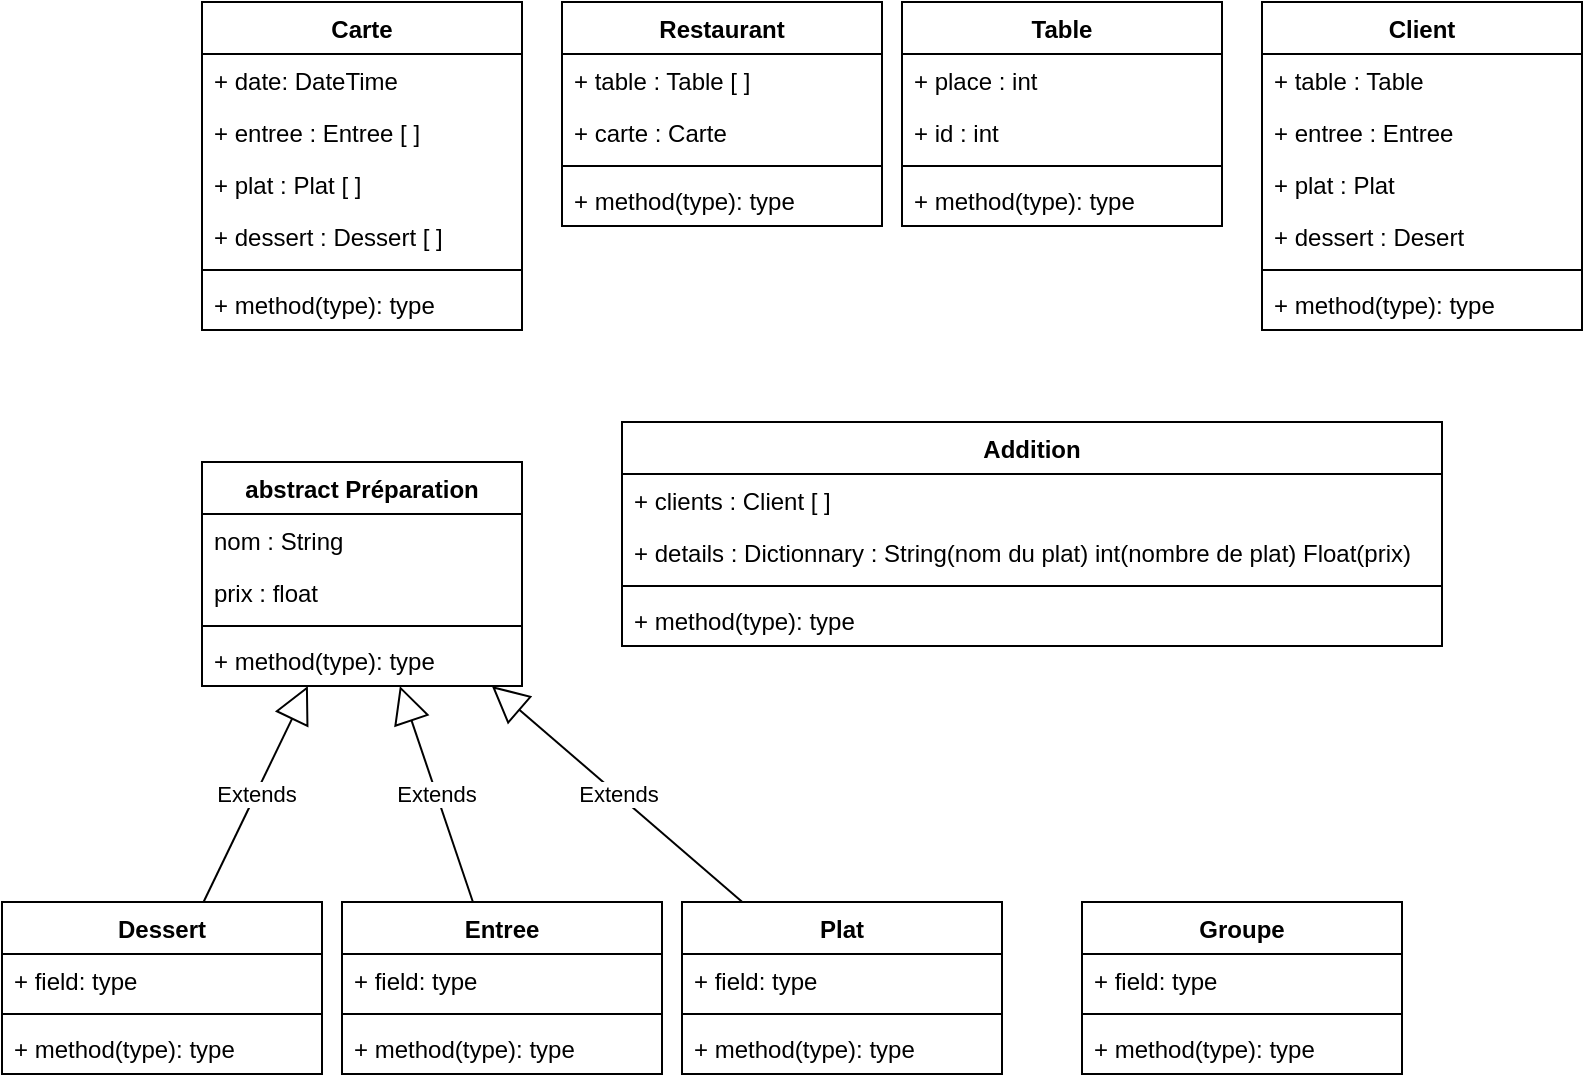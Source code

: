 <mxfile version="16.5.1" type="device"><diagram id="kqkF-JTzi5ZAUkUcQvdA" name="Page-1"><mxGraphModel dx="1102" dy="865" grid="1" gridSize="10" guides="1" tooltips="1" connect="1" arrows="1" fold="1" page="1" pageScale="1" pageWidth="827" pageHeight="1169" math="0" shadow="0"><root><mxCell id="0"/><mxCell id="1" parent="0"/><mxCell id="qxUEewkK5aeRuEl9D1YG-1" value="Restaurant" style="swimlane;fontStyle=1;align=center;verticalAlign=top;childLayout=stackLayout;horizontal=1;startSize=26;horizontalStack=0;resizeParent=1;resizeParentMax=0;resizeLast=0;collapsible=1;marginBottom=0;" vertex="1" parent="1"><mxGeometry x="290" y="30" width="160" height="112" as="geometry"/></mxCell><mxCell id="qxUEewkK5aeRuEl9D1YG-2" value="+ table : Table [ ]&#10;" style="text;strokeColor=none;fillColor=none;align=left;verticalAlign=top;spacingLeft=4;spacingRight=4;overflow=hidden;rotatable=0;points=[[0,0.5],[1,0.5]];portConstraint=eastwest;" vertex="1" parent="qxUEewkK5aeRuEl9D1YG-1"><mxGeometry y="26" width="160" height="26" as="geometry"/></mxCell><mxCell id="qxUEewkK5aeRuEl9D1YG-28" value="+ carte : Carte" style="text;strokeColor=none;fillColor=none;align=left;verticalAlign=top;spacingLeft=4;spacingRight=4;overflow=hidden;rotatable=0;points=[[0,0.5],[1,0.5]];portConstraint=eastwest;" vertex="1" parent="qxUEewkK5aeRuEl9D1YG-1"><mxGeometry y="52" width="160" height="26" as="geometry"/></mxCell><mxCell id="qxUEewkK5aeRuEl9D1YG-3" value="" style="line;strokeWidth=1;fillColor=none;align=left;verticalAlign=middle;spacingTop=-1;spacingLeft=3;spacingRight=3;rotatable=0;labelPosition=right;points=[];portConstraint=eastwest;" vertex="1" parent="qxUEewkK5aeRuEl9D1YG-1"><mxGeometry y="78" width="160" height="8" as="geometry"/></mxCell><mxCell id="qxUEewkK5aeRuEl9D1YG-4" value="+ method(type): type" style="text;strokeColor=none;fillColor=none;align=left;verticalAlign=top;spacingLeft=4;spacingRight=4;overflow=hidden;rotatable=0;points=[[0,0.5],[1,0.5]];portConstraint=eastwest;" vertex="1" parent="qxUEewkK5aeRuEl9D1YG-1"><mxGeometry y="86" width="160" height="26" as="geometry"/></mxCell><mxCell id="qxUEewkK5aeRuEl9D1YG-5" value="Table" style="swimlane;fontStyle=1;align=center;verticalAlign=top;childLayout=stackLayout;horizontal=1;startSize=26;horizontalStack=0;resizeParent=1;resizeParentMax=0;resizeLast=0;collapsible=1;marginBottom=0;" vertex="1" parent="1"><mxGeometry x="460" y="30" width="160" height="112" as="geometry"/></mxCell><mxCell id="qxUEewkK5aeRuEl9D1YG-6" value="+ place : int" style="text;strokeColor=none;fillColor=none;align=left;verticalAlign=top;spacingLeft=4;spacingRight=4;overflow=hidden;rotatable=0;points=[[0,0.5],[1,0.5]];portConstraint=eastwest;" vertex="1" parent="qxUEewkK5aeRuEl9D1YG-5"><mxGeometry y="26" width="160" height="26" as="geometry"/></mxCell><mxCell id="qxUEewkK5aeRuEl9D1YG-14" value="+ id : int" style="text;strokeColor=none;fillColor=none;align=left;verticalAlign=top;spacingLeft=4;spacingRight=4;overflow=hidden;rotatable=0;points=[[0,0.5],[1,0.5]];portConstraint=eastwest;" vertex="1" parent="qxUEewkK5aeRuEl9D1YG-5"><mxGeometry y="52" width="160" height="26" as="geometry"/></mxCell><mxCell id="qxUEewkK5aeRuEl9D1YG-7" value="" style="line;strokeWidth=1;fillColor=none;align=left;verticalAlign=middle;spacingTop=-1;spacingLeft=3;spacingRight=3;rotatable=0;labelPosition=right;points=[];portConstraint=eastwest;" vertex="1" parent="qxUEewkK5aeRuEl9D1YG-5"><mxGeometry y="78" width="160" height="8" as="geometry"/></mxCell><mxCell id="qxUEewkK5aeRuEl9D1YG-8" value="+ method(type): type" style="text;strokeColor=none;fillColor=none;align=left;verticalAlign=top;spacingLeft=4;spacingRight=4;overflow=hidden;rotatable=0;points=[[0,0.5],[1,0.5]];portConstraint=eastwest;" vertex="1" parent="qxUEewkK5aeRuEl9D1YG-5"><mxGeometry y="86" width="160" height="26" as="geometry"/></mxCell><mxCell id="qxUEewkK5aeRuEl9D1YG-9" value="Carte&#10;" style="swimlane;fontStyle=1;align=center;verticalAlign=top;childLayout=stackLayout;horizontal=1;startSize=26;horizontalStack=0;resizeParent=1;resizeParentMax=0;resizeLast=0;collapsible=1;marginBottom=0;" vertex="1" parent="1"><mxGeometry x="110" y="30" width="160" height="164" as="geometry"/></mxCell><mxCell id="qxUEewkK5aeRuEl9D1YG-10" value="+ date: DateTime" style="text;strokeColor=none;fillColor=none;align=left;verticalAlign=top;spacingLeft=4;spacingRight=4;overflow=hidden;rotatable=0;points=[[0,0.5],[1,0.5]];portConstraint=eastwest;" vertex="1" parent="qxUEewkK5aeRuEl9D1YG-9"><mxGeometry y="26" width="160" height="26" as="geometry"/></mxCell><mxCell id="qxUEewkK5aeRuEl9D1YG-29" value="+ entree : Entree [ ]" style="text;strokeColor=none;fillColor=none;align=left;verticalAlign=top;spacingLeft=4;spacingRight=4;overflow=hidden;rotatable=0;points=[[0,0.5],[1,0.5]];portConstraint=eastwest;" vertex="1" parent="qxUEewkK5aeRuEl9D1YG-9"><mxGeometry y="52" width="160" height="26" as="geometry"/></mxCell><mxCell id="qxUEewkK5aeRuEl9D1YG-30" value="+ plat : Plat [ ]" style="text;strokeColor=none;fillColor=none;align=left;verticalAlign=top;spacingLeft=4;spacingRight=4;overflow=hidden;rotatable=0;points=[[0,0.5],[1,0.5]];portConstraint=eastwest;" vertex="1" parent="qxUEewkK5aeRuEl9D1YG-9"><mxGeometry y="78" width="160" height="26" as="geometry"/></mxCell><mxCell id="qxUEewkK5aeRuEl9D1YG-31" value="+ dessert : Dessert [ ]" style="text;strokeColor=none;fillColor=none;align=left;verticalAlign=top;spacingLeft=4;spacingRight=4;overflow=hidden;rotatable=0;points=[[0,0.5],[1,0.5]];portConstraint=eastwest;" vertex="1" parent="qxUEewkK5aeRuEl9D1YG-9"><mxGeometry y="104" width="160" height="26" as="geometry"/></mxCell><mxCell id="qxUEewkK5aeRuEl9D1YG-11" value="" style="line;strokeWidth=1;fillColor=none;align=left;verticalAlign=middle;spacingTop=-1;spacingLeft=3;spacingRight=3;rotatable=0;labelPosition=right;points=[];portConstraint=eastwest;" vertex="1" parent="qxUEewkK5aeRuEl9D1YG-9"><mxGeometry y="130" width="160" height="8" as="geometry"/></mxCell><mxCell id="qxUEewkK5aeRuEl9D1YG-12" value="+ method(type): type" style="text;strokeColor=none;fillColor=none;align=left;verticalAlign=top;spacingLeft=4;spacingRight=4;overflow=hidden;rotatable=0;points=[[0,0.5],[1,0.5]];portConstraint=eastwest;" vertex="1" parent="qxUEewkK5aeRuEl9D1YG-9"><mxGeometry y="138" width="160" height="26" as="geometry"/></mxCell><mxCell id="qxUEewkK5aeRuEl9D1YG-32" value="abstract Préparation" style="swimlane;fontStyle=1;align=center;verticalAlign=top;childLayout=stackLayout;horizontal=1;startSize=26;horizontalStack=0;resizeParent=1;resizeParentMax=0;resizeLast=0;collapsible=1;marginBottom=0;" vertex="1" parent="1"><mxGeometry x="110" y="260" width="160" height="112" as="geometry"/></mxCell><mxCell id="qxUEewkK5aeRuEl9D1YG-33" value="nom : String" style="text;strokeColor=none;fillColor=none;align=left;verticalAlign=top;spacingLeft=4;spacingRight=4;overflow=hidden;rotatable=0;points=[[0,0.5],[1,0.5]];portConstraint=eastwest;" vertex="1" parent="qxUEewkK5aeRuEl9D1YG-32"><mxGeometry y="26" width="160" height="26" as="geometry"/></mxCell><mxCell id="qxUEewkK5aeRuEl9D1YG-36" value="prix : float" style="text;strokeColor=none;fillColor=none;align=left;verticalAlign=top;spacingLeft=4;spacingRight=4;overflow=hidden;rotatable=0;points=[[0,0.5],[1,0.5]];portConstraint=eastwest;" vertex="1" parent="qxUEewkK5aeRuEl9D1YG-32"><mxGeometry y="52" width="160" height="26" as="geometry"/></mxCell><mxCell id="qxUEewkK5aeRuEl9D1YG-34" value="" style="line;strokeWidth=1;fillColor=none;align=left;verticalAlign=middle;spacingTop=-1;spacingLeft=3;spacingRight=3;rotatable=0;labelPosition=right;points=[];portConstraint=eastwest;" vertex="1" parent="qxUEewkK5aeRuEl9D1YG-32"><mxGeometry y="78" width="160" height="8" as="geometry"/></mxCell><mxCell id="qxUEewkK5aeRuEl9D1YG-35" value="+ method(type): type" style="text;strokeColor=none;fillColor=none;align=left;verticalAlign=top;spacingLeft=4;spacingRight=4;overflow=hidden;rotatable=0;points=[[0,0.5],[1,0.5]];portConstraint=eastwest;" vertex="1" parent="qxUEewkK5aeRuEl9D1YG-32"><mxGeometry y="86" width="160" height="26" as="geometry"/></mxCell><mxCell id="qxUEewkK5aeRuEl9D1YG-37" value="Client" style="swimlane;fontStyle=1;align=center;verticalAlign=top;childLayout=stackLayout;horizontal=1;startSize=26;horizontalStack=0;resizeParent=1;resizeParentMax=0;resizeLast=0;collapsible=1;marginBottom=0;" vertex="1" parent="1"><mxGeometry x="640" y="30" width="160" height="164" as="geometry"/></mxCell><mxCell id="qxUEewkK5aeRuEl9D1YG-38" value="+ table : Table" style="text;strokeColor=none;fillColor=none;align=left;verticalAlign=top;spacingLeft=4;spacingRight=4;overflow=hidden;rotatable=0;points=[[0,0.5],[1,0.5]];portConstraint=eastwest;" vertex="1" parent="qxUEewkK5aeRuEl9D1YG-37"><mxGeometry y="26" width="160" height="26" as="geometry"/></mxCell><mxCell id="qxUEewkK5aeRuEl9D1YG-41" value="+ entree : Entree" style="text;strokeColor=none;fillColor=none;align=left;verticalAlign=top;spacingLeft=4;spacingRight=4;overflow=hidden;rotatable=0;points=[[0,0.5],[1,0.5]];portConstraint=eastwest;" vertex="1" parent="qxUEewkK5aeRuEl9D1YG-37"><mxGeometry y="52" width="160" height="26" as="geometry"/></mxCell><mxCell id="qxUEewkK5aeRuEl9D1YG-42" value="+ plat : Plat" style="text;strokeColor=none;fillColor=none;align=left;verticalAlign=top;spacingLeft=4;spacingRight=4;overflow=hidden;rotatable=0;points=[[0,0.5],[1,0.5]];portConstraint=eastwest;" vertex="1" parent="qxUEewkK5aeRuEl9D1YG-37"><mxGeometry y="78" width="160" height="26" as="geometry"/></mxCell><mxCell id="qxUEewkK5aeRuEl9D1YG-43" value="+ dessert : Desert" style="text;strokeColor=none;fillColor=none;align=left;verticalAlign=top;spacingLeft=4;spacingRight=4;overflow=hidden;rotatable=0;points=[[0,0.5],[1,0.5]];portConstraint=eastwest;" vertex="1" parent="qxUEewkK5aeRuEl9D1YG-37"><mxGeometry y="104" width="160" height="26" as="geometry"/></mxCell><mxCell id="qxUEewkK5aeRuEl9D1YG-39" value="" style="line;strokeWidth=1;fillColor=none;align=left;verticalAlign=middle;spacingTop=-1;spacingLeft=3;spacingRight=3;rotatable=0;labelPosition=right;points=[];portConstraint=eastwest;" vertex="1" parent="qxUEewkK5aeRuEl9D1YG-37"><mxGeometry y="130" width="160" height="8" as="geometry"/></mxCell><mxCell id="qxUEewkK5aeRuEl9D1YG-40" value="+ method(type): type" style="text;strokeColor=none;fillColor=none;align=left;verticalAlign=top;spacingLeft=4;spacingRight=4;overflow=hidden;rotatable=0;points=[[0,0.5],[1,0.5]];portConstraint=eastwest;" vertex="1" parent="qxUEewkK5aeRuEl9D1YG-37"><mxGeometry y="138" width="160" height="26" as="geometry"/></mxCell><mxCell id="qxUEewkK5aeRuEl9D1YG-48" value="Groupe" style="swimlane;fontStyle=1;align=center;verticalAlign=top;childLayout=stackLayout;horizontal=1;startSize=26;horizontalStack=0;resizeParent=1;resizeParentMax=0;resizeLast=0;collapsible=1;marginBottom=0;" vertex="1" parent="1"><mxGeometry x="550" y="480" width="160" height="86" as="geometry"/></mxCell><mxCell id="qxUEewkK5aeRuEl9D1YG-49" value="+ field: type" style="text;strokeColor=none;fillColor=none;align=left;verticalAlign=top;spacingLeft=4;spacingRight=4;overflow=hidden;rotatable=0;points=[[0,0.5],[1,0.5]];portConstraint=eastwest;" vertex="1" parent="qxUEewkK5aeRuEl9D1YG-48"><mxGeometry y="26" width="160" height="26" as="geometry"/></mxCell><mxCell id="qxUEewkK5aeRuEl9D1YG-50" value="" style="line;strokeWidth=1;fillColor=none;align=left;verticalAlign=middle;spacingTop=-1;spacingLeft=3;spacingRight=3;rotatable=0;labelPosition=right;points=[];portConstraint=eastwest;" vertex="1" parent="qxUEewkK5aeRuEl9D1YG-48"><mxGeometry y="52" width="160" height="8" as="geometry"/></mxCell><mxCell id="qxUEewkK5aeRuEl9D1YG-51" value="+ method(type): type" style="text;strokeColor=none;fillColor=none;align=left;verticalAlign=top;spacingLeft=4;spacingRight=4;overflow=hidden;rotatable=0;points=[[0,0.5],[1,0.5]];portConstraint=eastwest;" vertex="1" parent="qxUEewkK5aeRuEl9D1YG-48"><mxGeometry y="60" width="160" height="26" as="geometry"/></mxCell><mxCell id="qxUEewkK5aeRuEl9D1YG-52" value="Addition" style="swimlane;fontStyle=1;align=center;verticalAlign=top;childLayout=stackLayout;horizontal=1;startSize=26;horizontalStack=0;resizeParent=1;resizeParentMax=0;resizeLast=0;collapsible=1;marginBottom=0;" vertex="1" parent="1"><mxGeometry x="320" y="240" width="410" height="112" as="geometry"/></mxCell><mxCell id="qxUEewkK5aeRuEl9D1YG-53" value="+ clients : Client [ ]" style="text;strokeColor=none;fillColor=none;align=left;verticalAlign=top;spacingLeft=4;spacingRight=4;overflow=hidden;rotatable=0;points=[[0,0.5],[1,0.5]];portConstraint=eastwest;" vertex="1" parent="qxUEewkK5aeRuEl9D1YG-52"><mxGeometry y="26" width="410" height="26" as="geometry"/></mxCell><mxCell id="qxUEewkK5aeRuEl9D1YG-56" value="+ details : Dictionnary : String(nom du plat) int(nombre de plat) Float(prix)" style="text;strokeColor=none;fillColor=none;align=left;verticalAlign=top;spacingLeft=4;spacingRight=4;overflow=hidden;rotatable=0;points=[[0,0.5],[1,0.5]];portConstraint=eastwest;" vertex="1" parent="qxUEewkK5aeRuEl9D1YG-52"><mxGeometry y="52" width="410" height="26" as="geometry"/></mxCell><mxCell id="qxUEewkK5aeRuEl9D1YG-54" value="" style="line;strokeWidth=1;fillColor=none;align=left;verticalAlign=middle;spacingTop=-1;spacingLeft=3;spacingRight=3;rotatable=0;labelPosition=right;points=[];portConstraint=eastwest;" vertex="1" parent="qxUEewkK5aeRuEl9D1YG-52"><mxGeometry y="78" width="410" height="8" as="geometry"/></mxCell><mxCell id="qxUEewkK5aeRuEl9D1YG-55" value="+ method(type): type" style="text;strokeColor=none;fillColor=none;align=left;verticalAlign=top;spacingLeft=4;spacingRight=4;overflow=hidden;rotatable=0;points=[[0,0.5],[1,0.5]];portConstraint=eastwest;" vertex="1" parent="qxUEewkK5aeRuEl9D1YG-52"><mxGeometry y="86" width="410" height="26" as="geometry"/></mxCell><mxCell id="qxUEewkK5aeRuEl9D1YG-58" value="Plat" style="swimlane;fontStyle=1;align=center;verticalAlign=top;childLayout=stackLayout;horizontal=1;startSize=26;horizontalStack=0;resizeParent=1;resizeParentMax=0;resizeLast=0;collapsible=1;marginBottom=0;" vertex="1" parent="1"><mxGeometry x="350" y="480" width="160" height="86" as="geometry"/></mxCell><mxCell id="qxUEewkK5aeRuEl9D1YG-59" value="+ field: type" style="text;strokeColor=none;fillColor=none;align=left;verticalAlign=top;spacingLeft=4;spacingRight=4;overflow=hidden;rotatable=0;points=[[0,0.5],[1,0.5]];portConstraint=eastwest;" vertex="1" parent="qxUEewkK5aeRuEl9D1YG-58"><mxGeometry y="26" width="160" height="26" as="geometry"/></mxCell><mxCell id="qxUEewkK5aeRuEl9D1YG-60" value="" style="line;strokeWidth=1;fillColor=none;align=left;verticalAlign=middle;spacingTop=-1;spacingLeft=3;spacingRight=3;rotatable=0;labelPosition=right;points=[];portConstraint=eastwest;" vertex="1" parent="qxUEewkK5aeRuEl9D1YG-58"><mxGeometry y="52" width="160" height="8" as="geometry"/></mxCell><mxCell id="qxUEewkK5aeRuEl9D1YG-61" value="+ method(type): type" style="text;strokeColor=none;fillColor=none;align=left;verticalAlign=top;spacingLeft=4;spacingRight=4;overflow=hidden;rotatable=0;points=[[0,0.5],[1,0.5]];portConstraint=eastwest;" vertex="1" parent="qxUEewkK5aeRuEl9D1YG-58"><mxGeometry y="60" width="160" height="26" as="geometry"/></mxCell><mxCell id="qxUEewkK5aeRuEl9D1YG-62" value="Entree" style="swimlane;fontStyle=1;align=center;verticalAlign=top;childLayout=stackLayout;horizontal=1;startSize=26;horizontalStack=0;resizeParent=1;resizeParentMax=0;resizeLast=0;collapsible=1;marginBottom=0;" vertex="1" parent="1"><mxGeometry x="180" y="480" width="160" height="86" as="geometry"/></mxCell><mxCell id="qxUEewkK5aeRuEl9D1YG-63" value="+ field: type" style="text;strokeColor=none;fillColor=none;align=left;verticalAlign=top;spacingLeft=4;spacingRight=4;overflow=hidden;rotatable=0;points=[[0,0.5],[1,0.5]];portConstraint=eastwest;" vertex="1" parent="qxUEewkK5aeRuEl9D1YG-62"><mxGeometry y="26" width="160" height="26" as="geometry"/></mxCell><mxCell id="qxUEewkK5aeRuEl9D1YG-64" value="" style="line;strokeWidth=1;fillColor=none;align=left;verticalAlign=middle;spacingTop=-1;spacingLeft=3;spacingRight=3;rotatable=0;labelPosition=right;points=[];portConstraint=eastwest;" vertex="1" parent="qxUEewkK5aeRuEl9D1YG-62"><mxGeometry y="52" width="160" height="8" as="geometry"/></mxCell><mxCell id="qxUEewkK5aeRuEl9D1YG-65" value="+ method(type): type" style="text;strokeColor=none;fillColor=none;align=left;verticalAlign=top;spacingLeft=4;spacingRight=4;overflow=hidden;rotatable=0;points=[[0,0.5],[1,0.5]];portConstraint=eastwest;" vertex="1" parent="qxUEewkK5aeRuEl9D1YG-62"><mxGeometry y="60" width="160" height="26" as="geometry"/></mxCell><mxCell id="qxUEewkK5aeRuEl9D1YG-66" value="Dessert" style="swimlane;fontStyle=1;align=center;verticalAlign=top;childLayout=stackLayout;horizontal=1;startSize=26;horizontalStack=0;resizeParent=1;resizeParentMax=0;resizeLast=0;collapsible=1;marginBottom=0;" vertex="1" parent="1"><mxGeometry x="10" y="480" width="160" height="86" as="geometry"/></mxCell><mxCell id="qxUEewkK5aeRuEl9D1YG-67" value="+ field: type" style="text;strokeColor=none;fillColor=none;align=left;verticalAlign=top;spacingLeft=4;spacingRight=4;overflow=hidden;rotatable=0;points=[[0,0.5],[1,0.5]];portConstraint=eastwest;" vertex="1" parent="qxUEewkK5aeRuEl9D1YG-66"><mxGeometry y="26" width="160" height="26" as="geometry"/></mxCell><mxCell id="qxUEewkK5aeRuEl9D1YG-68" value="" style="line;strokeWidth=1;fillColor=none;align=left;verticalAlign=middle;spacingTop=-1;spacingLeft=3;spacingRight=3;rotatable=0;labelPosition=right;points=[];portConstraint=eastwest;" vertex="1" parent="qxUEewkK5aeRuEl9D1YG-66"><mxGeometry y="52" width="160" height="8" as="geometry"/></mxCell><mxCell id="qxUEewkK5aeRuEl9D1YG-69" value="+ method(type): type" style="text;strokeColor=none;fillColor=none;align=left;verticalAlign=top;spacingLeft=4;spacingRight=4;overflow=hidden;rotatable=0;points=[[0,0.5],[1,0.5]];portConstraint=eastwest;" vertex="1" parent="qxUEewkK5aeRuEl9D1YG-66"><mxGeometry y="60" width="160" height="26" as="geometry"/></mxCell><mxCell id="qxUEewkK5aeRuEl9D1YG-70" value="Extends" style="endArrow=block;endSize=16;endFill=0;html=1;rounded=0;" edge="1" parent="1" source="qxUEewkK5aeRuEl9D1YG-66" target="qxUEewkK5aeRuEl9D1YG-32"><mxGeometry width="160" relative="1" as="geometry"><mxPoint x="330" y="350" as="sourcePoint"/><mxPoint x="490" y="350" as="targetPoint"/></mxGeometry></mxCell><mxCell id="qxUEewkK5aeRuEl9D1YG-71" value="Extends" style="endArrow=block;endSize=16;endFill=0;html=1;rounded=0;" edge="1" parent="1" source="qxUEewkK5aeRuEl9D1YG-62" target="qxUEewkK5aeRuEl9D1YG-32"><mxGeometry width="160" relative="1" as="geometry"><mxPoint x="120.773" y="490" as="sourcePoint"/><mxPoint x="172.947" y="382" as="targetPoint"/></mxGeometry></mxCell><mxCell id="qxUEewkK5aeRuEl9D1YG-72" value="Extends" style="endArrow=block;endSize=16;endFill=0;html=1;rounded=0;" edge="1" parent="1" source="qxUEewkK5aeRuEl9D1YG-58" target="qxUEewkK5aeRuEl9D1YG-32"><mxGeometry width="160" relative="1" as="geometry"><mxPoint x="130.773" y="500" as="sourcePoint"/><mxPoint x="182.947" y="392" as="targetPoint"/></mxGeometry></mxCell></root></mxGraphModel></diagram></mxfile>